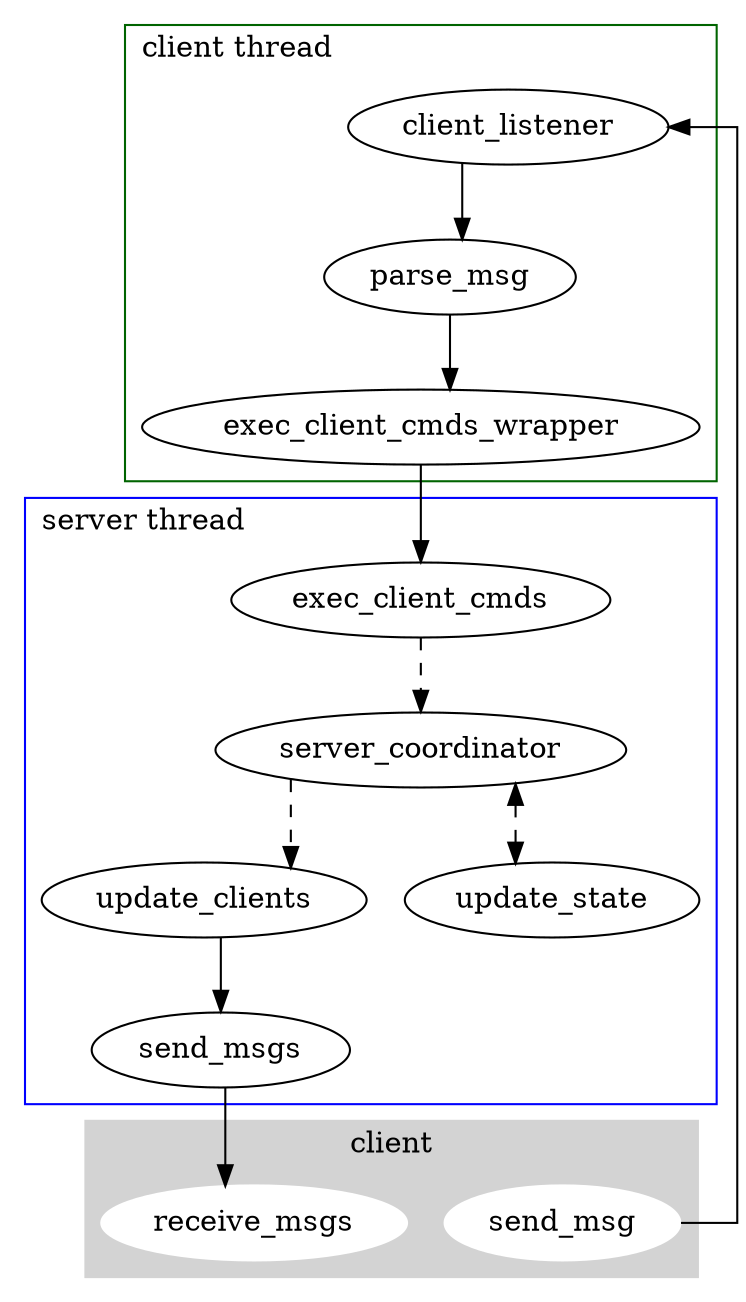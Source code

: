 digraph G {
  subgraph cluster0 {
    style=filled;
    color=lightgrey;
    node [style=filled, color=white];
    send_msg;
    receive_msgs;
    label = "client";
  }

  subgraph cluster1 {
    send_msg -> client_listener;
    client_listener -> parse_msg;
    parse_msg -> exec_client_cmds_wrapper;
    concentrate=true;
    label = "client thread";
    labeljust = l;
    color=darkgreen; 
  }
  subgraph cluster2 {
    exec_client_cmds_wrapper -> exec_client_cmds;
    exec_client_cmds -> server_coordinator [style=dashed];
    server_coordinator -> update_clients [style=dashed];
    server_coordinator -> update_state [style=dashed, dir=both];
    update_clients -> send_msgs;
    send_msgs -> receive_msgs;
    label = "server thread";
    labeljust = l;
    labelloc = u;
    color=blue;
  }
  splines=ortho;
}

